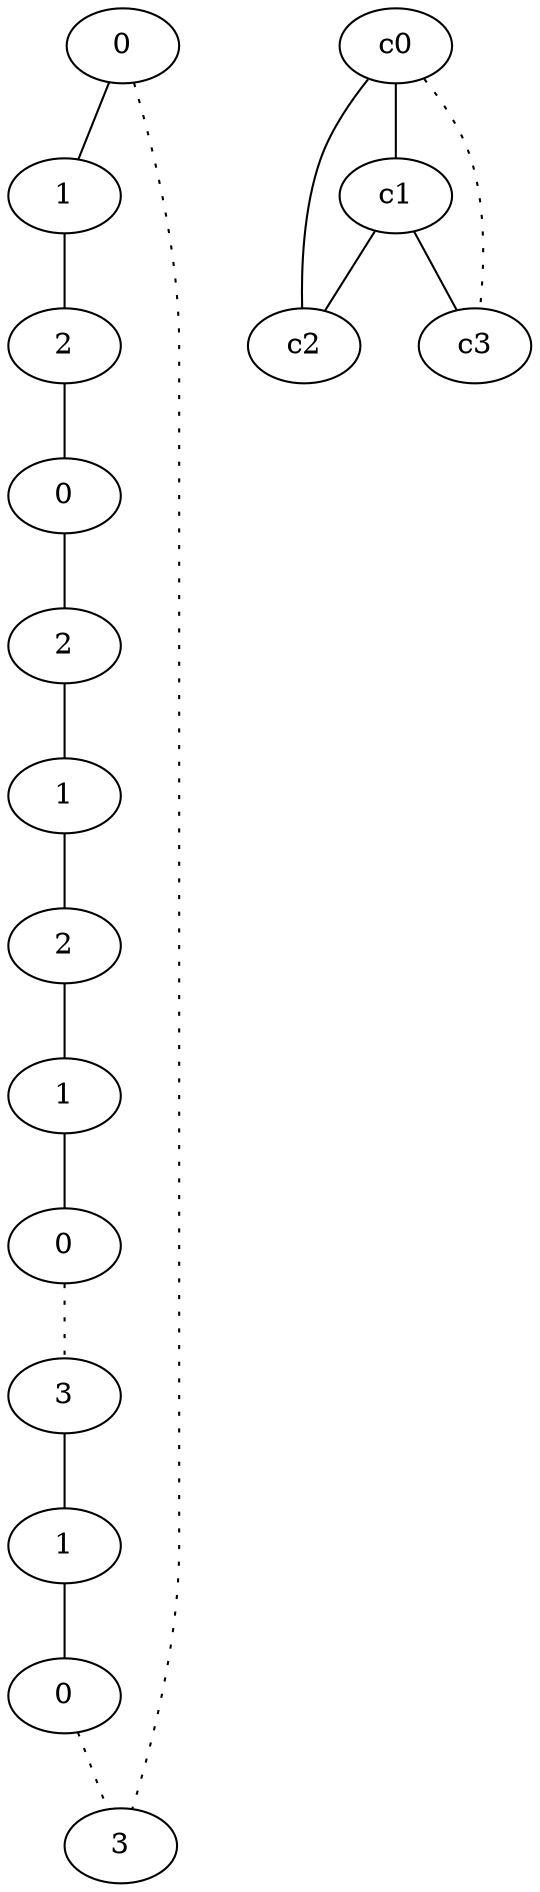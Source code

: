 graph {
a0[label=0];
a1[label=1];
a2[label=2];
a3[label=0];
a4[label=2];
a5[label=1];
a6[label=2];
a7[label=1];
a8[label=0];
a9[label=3];
a10[label=1];
a11[label=0];
a12[label=3];
a0 -- a1;
a0 -- a12 [style=dotted];
a1 -- a2;
a2 -- a3;
a3 -- a4;
a4 -- a5;
a5 -- a6;
a6 -- a7;
a7 -- a8;
a8 -- a9 [style=dotted];
a9 -- a10;
a10 -- a11;
a11 -- a12 [style=dotted];
c0 -- c1;
c0 -- c2;
c0 -- c3 [style=dotted];
c1 -- c2;
c1 -- c3;
}
